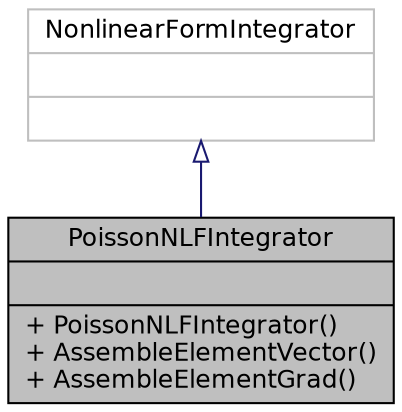 digraph "PoissonNLFIntegrator"
{
  bgcolor="transparent";
  edge [fontname="Helvetica",fontsize="12",labelfontname="Helvetica",labelfontsize="12"];
  node [fontname="Helvetica",fontsize="12",shape=record];
  Node2 [label="{PoissonNLFIntegrator\n||+ PoissonNLFIntegrator()\l+ AssembleElementVector()\l+ AssembleElementGrad()\l}",height=0.2,width=0.4,color="black", fillcolor="grey75", style="filled", fontcolor="black"];
  Node3 -> Node2 [dir="back",color="midnightblue",fontsize="12",style="solid",arrowtail="onormal",fontname="Helvetica"];
  Node3 [label="{NonlinearFormIntegrator\n||}",height=0.2,width=0.4,color="grey75"];
}
